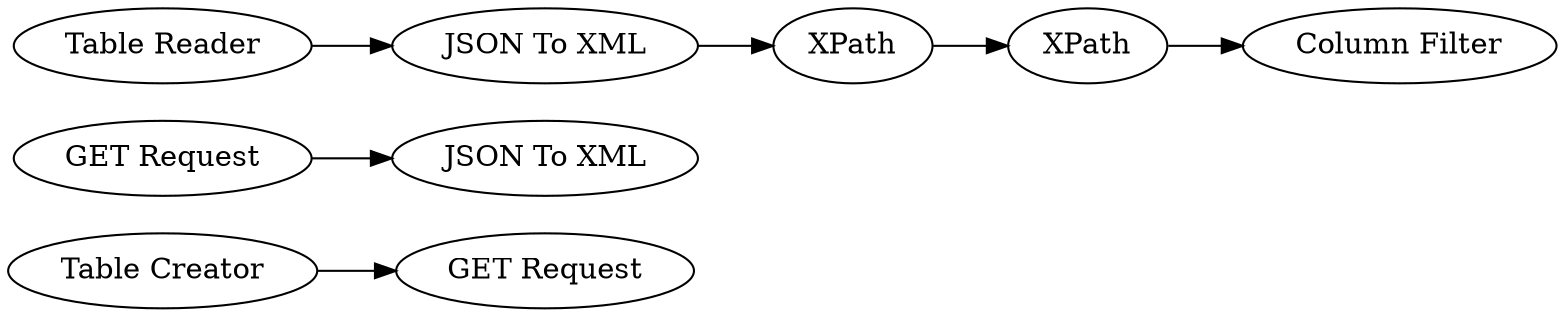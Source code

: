 digraph {
	"-255383466938024431_2" [label="GET Request"]
	"-255383466938024431_1" [label="GET Request"]
	"-255383466938024431_6" [label=XPath]
	"-255383466938024431_3" [label="Table Creator"]
	"-255383466938024431_9" [label="JSON To XML"]
	"-255383466938024431_10" [label="Column Filter"]
	"-255383466938024431_13" [label="Table Reader"]
	"-255383466938024431_5" [label="JSON To XML"]
	"-255383466938024431_8" [label=XPath]
	"-255383466938024431_13" -> "-255383466938024431_5"
	"-255383466938024431_6" -> "-255383466938024431_8"
	"-255383466938024431_8" -> "-255383466938024431_10"
	"-255383466938024431_5" -> "-255383466938024431_6"
	"-255383466938024431_3" -> "-255383466938024431_2"
	"-255383466938024431_1" -> "-255383466938024431_9"
	rankdir=LR
}
